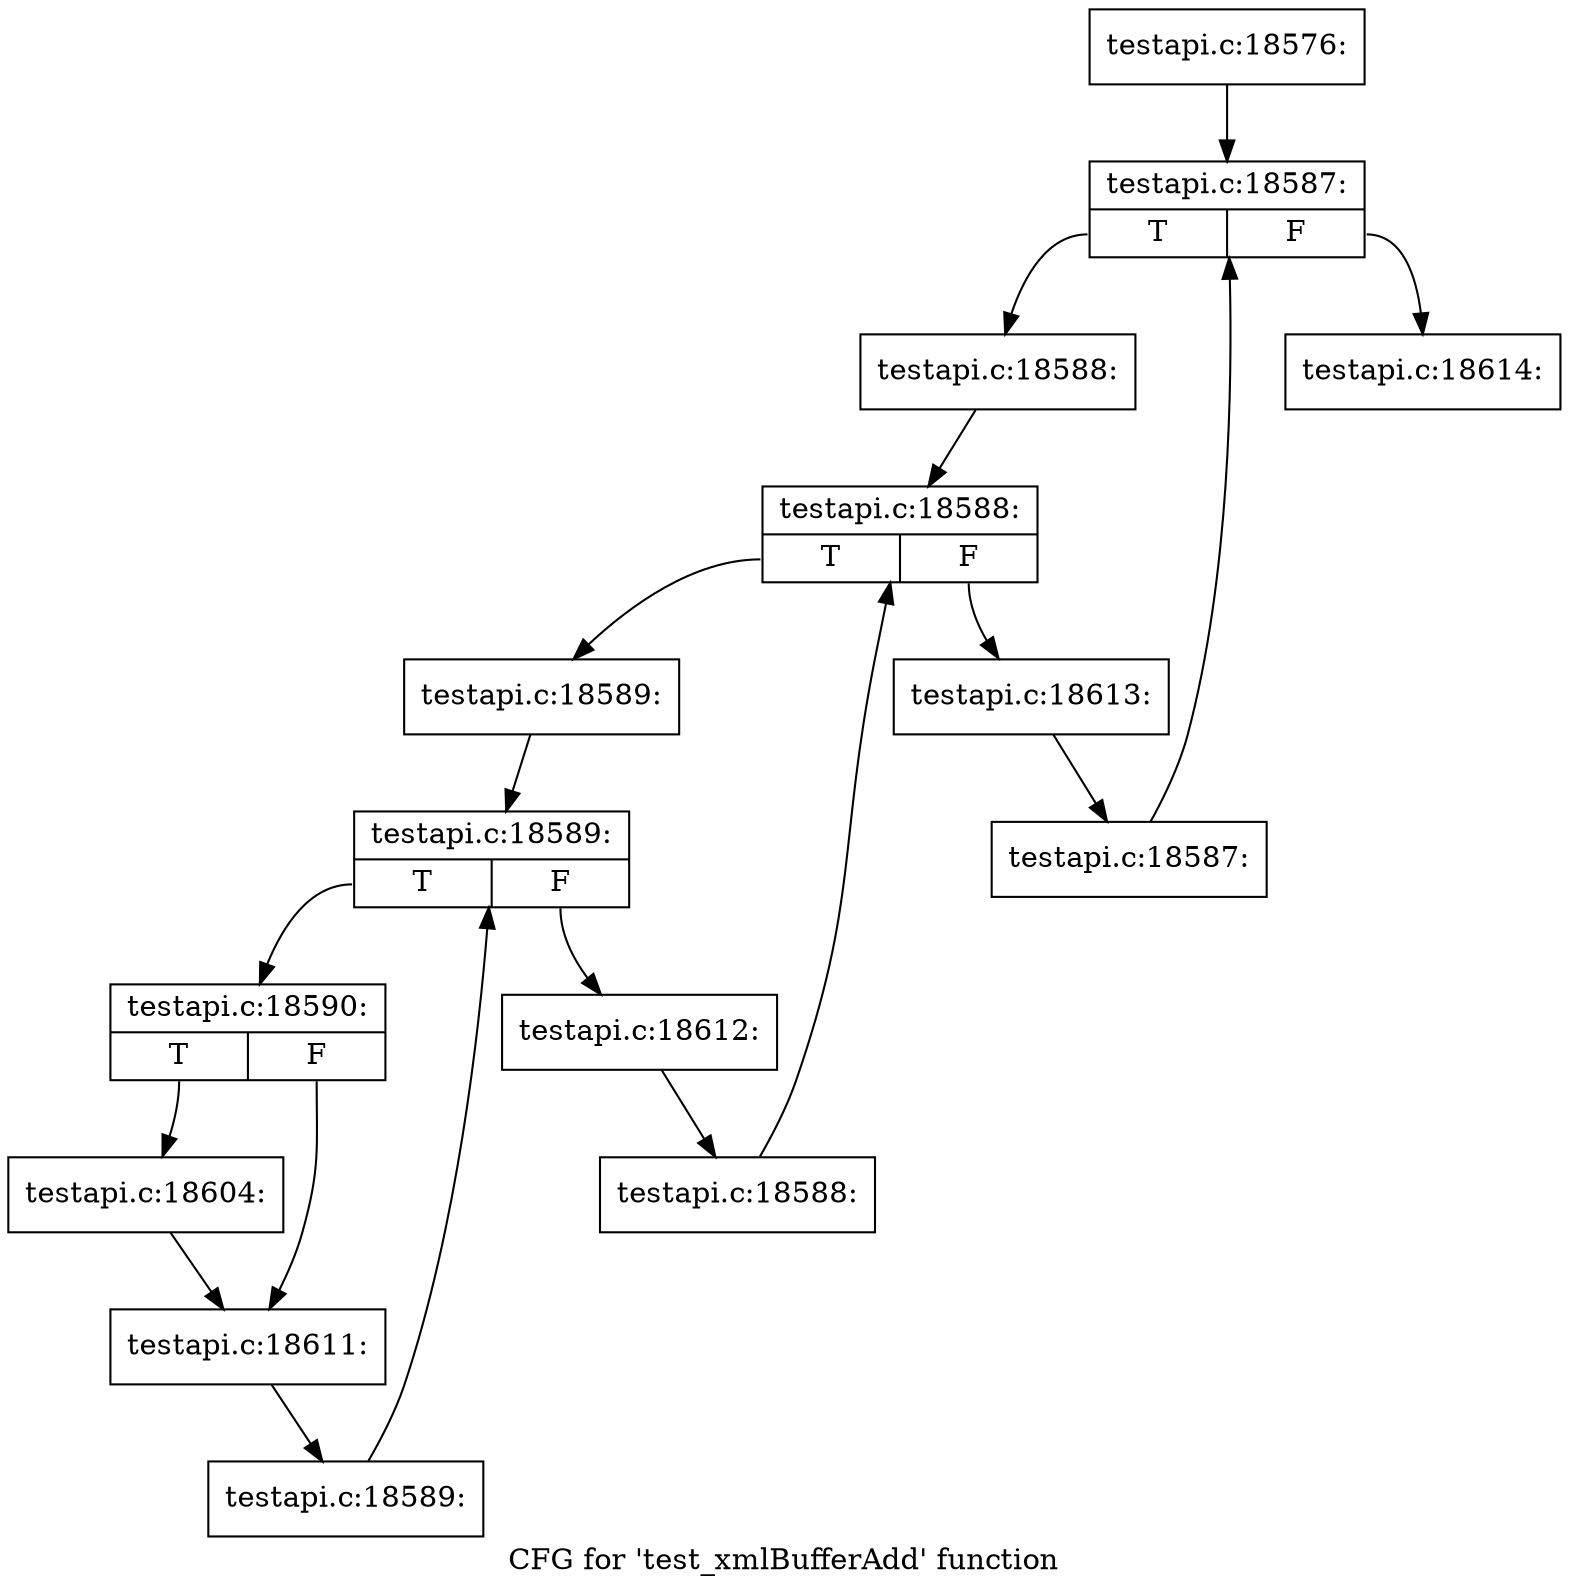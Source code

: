 digraph "CFG for 'test_xmlBufferAdd' function" {
	label="CFG for 'test_xmlBufferAdd' function";

	Node0x4afa950 [shape=record,label="{testapi.c:18576:}"];
	Node0x4afa950 -> Node0x4afd250;
	Node0x4afd250 [shape=record,label="{testapi.c:18587:|{<s0>T|<s1>F}}"];
	Node0x4afd250:s0 -> Node0x4afd530;
	Node0x4afd250:s1 -> Node0x4afd0b0;
	Node0x4afd530 [shape=record,label="{testapi.c:18588:}"];
	Node0x4afd530 -> Node0x4afd920;
	Node0x4afd920 [shape=record,label="{testapi.c:18588:|{<s0>T|<s1>F}}"];
	Node0x4afd920:s0 -> Node0x4afdba0;
	Node0x4afd920:s1 -> Node0x4afd800;
	Node0x4afdba0 [shape=record,label="{testapi.c:18589:}"];
	Node0x4afdba0 -> Node0x4afdf90;
	Node0x4afdf90 [shape=record,label="{testapi.c:18589:|{<s0>T|<s1>F}}"];
	Node0x4afdf90:s0 -> Node0x4afe210;
	Node0x4afdf90:s1 -> Node0x4afde70;
	Node0x4afe210 [shape=record,label="{testapi.c:18590:|{<s0>T|<s1>F}}"];
	Node0x4afe210:s0 -> Node0x4aff5f0;
	Node0x4afe210:s1 -> Node0x4b00320;
	Node0x4aff5f0 [shape=record,label="{testapi.c:18604:}"];
	Node0x4aff5f0 -> Node0x4b00320;
	Node0x4b00320 [shape=record,label="{testapi.c:18611:}"];
	Node0x4b00320 -> Node0x4afe180;
	Node0x4afe180 [shape=record,label="{testapi.c:18589:}"];
	Node0x4afe180 -> Node0x4afdf90;
	Node0x4afde70 [shape=record,label="{testapi.c:18612:}"];
	Node0x4afde70 -> Node0x4afdb10;
	Node0x4afdb10 [shape=record,label="{testapi.c:18588:}"];
	Node0x4afdb10 -> Node0x4afd920;
	Node0x4afd800 [shape=record,label="{testapi.c:18613:}"];
	Node0x4afd800 -> Node0x4afd4a0;
	Node0x4afd4a0 [shape=record,label="{testapi.c:18587:}"];
	Node0x4afd4a0 -> Node0x4afd250;
	Node0x4afd0b0 [shape=record,label="{testapi.c:18614:}"];
}
